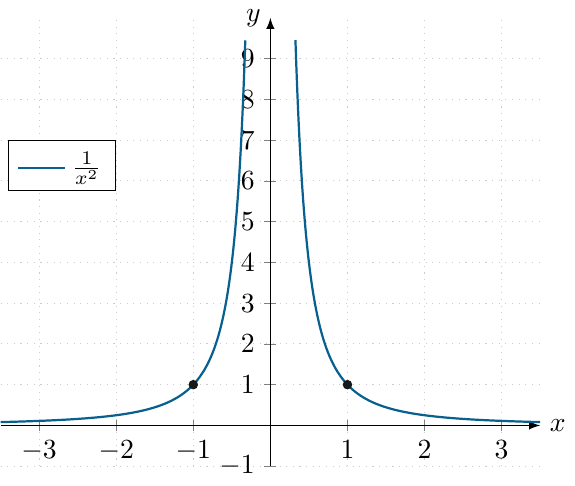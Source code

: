 \documentclass[crop]{standalone}
\usepackage[dvipsnames]{xcolor}
\usepackage{tikz}
\usepackage{pgfplots}
\pgfplotsset{compat=1.18}
\usetikzlibrary{shapes.geometric,positioning}
\begin{document}
  \begin{tikzpicture}%[font=\scriptsize]
    \begin{axis}[%
      axis x line=center,axis y line=center,
      % axis on top,
      xlabel={$x$},ylabel={$y$},
      xlabel style={right},ylabel style={left},
      xmin=-3.5,xmax=3.5,xtick={-5,-4,-3,-2,-1,0,1,2,3,4,5},
      ymin=-1,ymax=10,ytick={-1,0,1,2,3,4,5,6,7,8,9},
      restrict y to domain=-1:10,
      axis line style={-latex},
      major grid style={dotted,gray!40},
      grid=major,
      legend entries={$\frac{1}{x^{2}}$},%,$\frac{1}{x^{4}}$,$\frac{1}{x^{6}}$,$\frac{1}{x^{8}}$},
      legend style={at={(axis cs:-2,7)},/tikz/nodes={yshift=1pt},}
    ]%
      \addplot[mark=none,domain=-5:5,color=MidnightBlue,thick,samples=1000] {1/x^2};
      %\addplot[mark=none,domain=-5:5,color=Mahogany,thick,samples=1000] {1/x^4};
      %\addplot[mark=none,domain=-5:5,color=DarkOrchid,thick,samples=1000] {1/x^6};
      %\addplot[mark=none,domain=-5:5,color=PineGreen,thick,samples=1000] {1/x^8};

      \addplot[mark=*,mark size=1.5pt,color=black!90] coordinates {(1,1)};
      \addplot[mark=*,mark size=1.5pt,color=black!90] coordinates {(-1,1)};
    \end{axis}
  \end{tikzpicture}%
\end{document}